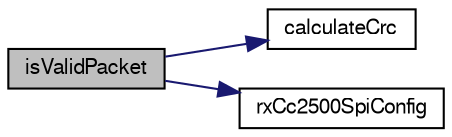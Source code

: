 digraph "isValidPacket"
{
  edge [fontname="FreeSans",fontsize="10",labelfontname="FreeSans",labelfontsize="10"];
  node [fontname="FreeSans",fontsize="10",shape=record];
  rankdir="LR";
  Node1 [label="isValidPacket",height=0.2,width=0.4,color="black", fillcolor="grey75", style="filled", fontcolor="black"];
  Node1 -> Node2 [color="midnightblue",fontsize="10",style="solid",fontname="FreeSans"];
  Node2 [label="calculateCrc",height=0.2,width=0.4,color="black", fillcolor="white", style="filled",URL="$cc2500__frsky__x_8c.html#a74b7c623e8494053e65ec2a833b6af6e"];
  Node1 -> Node3 [color="midnightblue",fontsize="10",style="solid",fontname="FreeSans"];
  Node3 [label="rxCc2500SpiConfig",height=0.2,width=0.4,color="black", fillcolor="white", style="filled",URL="$cc2500__settings_8c.html#aad1629e38fffa025a33f8054243bd6f0"];
}
